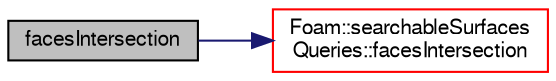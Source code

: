 digraph "facesIntersection"
{
  bgcolor="transparent";
  edge [fontname="FreeSans",fontsize="10",labelfontname="FreeSans",labelfontsize="10"];
  node [fontname="FreeSans",fontsize="10",shape=record];
  rankdir="LR";
  Node716 [label="facesIntersection",height=0.2,width=0.4,color="black", fillcolor="grey75", style="filled", fontcolor="black"];
  Node716 -> Node717 [color="midnightblue",fontsize="10",style="solid",fontname="FreeSans"];
  Node717 [label="Foam::searchableSurfaces\lQueries::facesIntersection",height=0.2,width=0.4,color="red",URL="$a25250.html#acb9d482795efa8a31d55d0234edd47db",tooltip="Calculate point which is on a set of surfaces. WIP. "];
}
